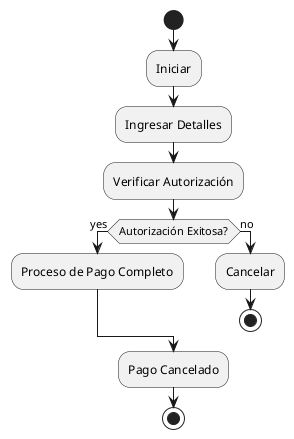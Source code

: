 @startuml Pagar
start
:Iniciar;
:Ingresar Detalles;
:Verificar Autorización;
if (Autorización Exitosa?) then (yes)
  :Proceso de Pago Completo;
else (no)
  :Cancelar;
  stop
endif
:Pago Cancelado;
stop
@enduml
